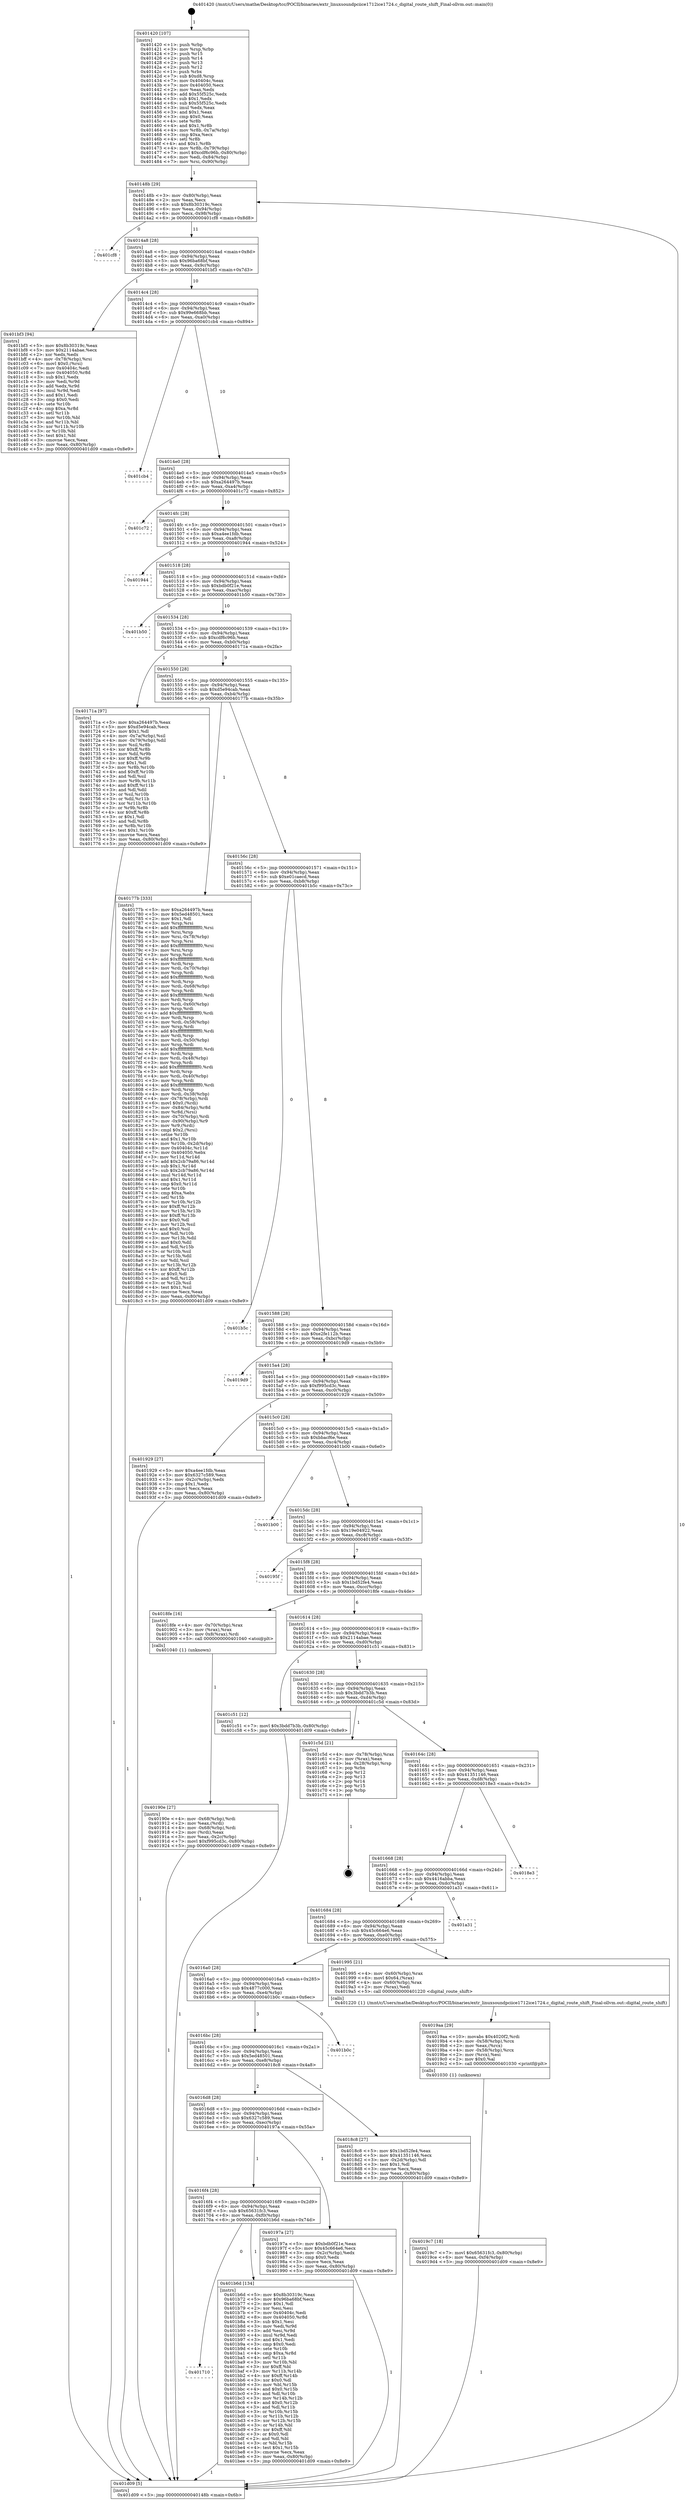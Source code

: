 digraph "0x401420" {
  label = "0x401420 (/mnt/c/Users/mathe/Desktop/tcc/POCII/binaries/extr_linuxsoundpciice1712ice1724.c_digital_route_shift_Final-ollvm.out::main(0))"
  labelloc = "t"
  node[shape=record]

  Entry [label="",width=0.3,height=0.3,shape=circle,fillcolor=black,style=filled]
  "0x40148b" [label="{
     0x40148b [29]\l
     | [instrs]\l
     &nbsp;&nbsp;0x40148b \<+3\>: mov -0x80(%rbp),%eax\l
     &nbsp;&nbsp;0x40148e \<+2\>: mov %eax,%ecx\l
     &nbsp;&nbsp;0x401490 \<+6\>: sub $0x8b30319c,%ecx\l
     &nbsp;&nbsp;0x401496 \<+6\>: mov %eax,-0x94(%rbp)\l
     &nbsp;&nbsp;0x40149c \<+6\>: mov %ecx,-0x98(%rbp)\l
     &nbsp;&nbsp;0x4014a2 \<+6\>: je 0000000000401cf8 \<main+0x8d8\>\l
  }"]
  "0x401cf8" [label="{
     0x401cf8\l
  }", style=dashed]
  "0x4014a8" [label="{
     0x4014a8 [28]\l
     | [instrs]\l
     &nbsp;&nbsp;0x4014a8 \<+5\>: jmp 00000000004014ad \<main+0x8d\>\l
     &nbsp;&nbsp;0x4014ad \<+6\>: mov -0x94(%rbp),%eax\l
     &nbsp;&nbsp;0x4014b3 \<+5\>: sub $0x96ba68bf,%eax\l
     &nbsp;&nbsp;0x4014b8 \<+6\>: mov %eax,-0x9c(%rbp)\l
     &nbsp;&nbsp;0x4014be \<+6\>: je 0000000000401bf3 \<main+0x7d3\>\l
  }"]
  Exit [label="",width=0.3,height=0.3,shape=circle,fillcolor=black,style=filled,peripheries=2]
  "0x401bf3" [label="{
     0x401bf3 [94]\l
     | [instrs]\l
     &nbsp;&nbsp;0x401bf3 \<+5\>: mov $0x8b30319c,%eax\l
     &nbsp;&nbsp;0x401bf8 \<+5\>: mov $0x2114abae,%ecx\l
     &nbsp;&nbsp;0x401bfd \<+2\>: xor %edx,%edx\l
     &nbsp;&nbsp;0x401bff \<+4\>: mov -0x78(%rbp),%rsi\l
     &nbsp;&nbsp;0x401c03 \<+6\>: movl $0x0,(%rsi)\l
     &nbsp;&nbsp;0x401c09 \<+7\>: mov 0x40404c,%edi\l
     &nbsp;&nbsp;0x401c10 \<+8\>: mov 0x404050,%r8d\l
     &nbsp;&nbsp;0x401c18 \<+3\>: sub $0x1,%edx\l
     &nbsp;&nbsp;0x401c1b \<+3\>: mov %edi,%r9d\l
     &nbsp;&nbsp;0x401c1e \<+3\>: add %edx,%r9d\l
     &nbsp;&nbsp;0x401c21 \<+4\>: imul %r9d,%edi\l
     &nbsp;&nbsp;0x401c25 \<+3\>: and $0x1,%edi\l
     &nbsp;&nbsp;0x401c28 \<+3\>: cmp $0x0,%edi\l
     &nbsp;&nbsp;0x401c2b \<+4\>: sete %r10b\l
     &nbsp;&nbsp;0x401c2f \<+4\>: cmp $0xa,%r8d\l
     &nbsp;&nbsp;0x401c33 \<+4\>: setl %r11b\l
     &nbsp;&nbsp;0x401c37 \<+3\>: mov %r10b,%bl\l
     &nbsp;&nbsp;0x401c3a \<+3\>: and %r11b,%bl\l
     &nbsp;&nbsp;0x401c3d \<+3\>: xor %r11b,%r10b\l
     &nbsp;&nbsp;0x401c40 \<+3\>: or %r10b,%bl\l
     &nbsp;&nbsp;0x401c43 \<+3\>: test $0x1,%bl\l
     &nbsp;&nbsp;0x401c46 \<+3\>: cmovne %ecx,%eax\l
     &nbsp;&nbsp;0x401c49 \<+3\>: mov %eax,-0x80(%rbp)\l
     &nbsp;&nbsp;0x401c4c \<+5\>: jmp 0000000000401d09 \<main+0x8e9\>\l
  }"]
  "0x4014c4" [label="{
     0x4014c4 [28]\l
     | [instrs]\l
     &nbsp;&nbsp;0x4014c4 \<+5\>: jmp 00000000004014c9 \<main+0xa9\>\l
     &nbsp;&nbsp;0x4014c9 \<+6\>: mov -0x94(%rbp),%eax\l
     &nbsp;&nbsp;0x4014cf \<+5\>: sub $0x99e668bb,%eax\l
     &nbsp;&nbsp;0x4014d4 \<+6\>: mov %eax,-0xa0(%rbp)\l
     &nbsp;&nbsp;0x4014da \<+6\>: je 0000000000401cb4 \<main+0x894\>\l
  }"]
  "0x401710" [label="{
     0x401710\l
  }", style=dashed]
  "0x401cb4" [label="{
     0x401cb4\l
  }", style=dashed]
  "0x4014e0" [label="{
     0x4014e0 [28]\l
     | [instrs]\l
     &nbsp;&nbsp;0x4014e0 \<+5\>: jmp 00000000004014e5 \<main+0xc5\>\l
     &nbsp;&nbsp;0x4014e5 \<+6\>: mov -0x94(%rbp),%eax\l
     &nbsp;&nbsp;0x4014eb \<+5\>: sub $0xa264497b,%eax\l
     &nbsp;&nbsp;0x4014f0 \<+6\>: mov %eax,-0xa4(%rbp)\l
     &nbsp;&nbsp;0x4014f6 \<+6\>: je 0000000000401c72 \<main+0x852\>\l
  }"]
  "0x401b6d" [label="{
     0x401b6d [134]\l
     | [instrs]\l
     &nbsp;&nbsp;0x401b6d \<+5\>: mov $0x8b30319c,%eax\l
     &nbsp;&nbsp;0x401b72 \<+5\>: mov $0x96ba68bf,%ecx\l
     &nbsp;&nbsp;0x401b77 \<+2\>: mov $0x1,%dl\l
     &nbsp;&nbsp;0x401b79 \<+2\>: xor %esi,%esi\l
     &nbsp;&nbsp;0x401b7b \<+7\>: mov 0x40404c,%edi\l
     &nbsp;&nbsp;0x401b82 \<+8\>: mov 0x404050,%r8d\l
     &nbsp;&nbsp;0x401b8a \<+3\>: sub $0x1,%esi\l
     &nbsp;&nbsp;0x401b8d \<+3\>: mov %edi,%r9d\l
     &nbsp;&nbsp;0x401b90 \<+3\>: add %esi,%r9d\l
     &nbsp;&nbsp;0x401b93 \<+4\>: imul %r9d,%edi\l
     &nbsp;&nbsp;0x401b97 \<+3\>: and $0x1,%edi\l
     &nbsp;&nbsp;0x401b9a \<+3\>: cmp $0x0,%edi\l
     &nbsp;&nbsp;0x401b9d \<+4\>: sete %r10b\l
     &nbsp;&nbsp;0x401ba1 \<+4\>: cmp $0xa,%r8d\l
     &nbsp;&nbsp;0x401ba5 \<+4\>: setl %r11b\l
     &nbsp;&nbsp;0x401ba9 \<+3\>: mov %r10b,%bl\l
     &nbsp;&nbsp;0x401bac \<+3\>: xor $0xff,%bl\l
     &nbsp;&nbsp;0x401baf \<+3\>: mov %r11b,%r14b\l
     &nbsp;&nbsp;0x401bb2 \<+4\>: xor $0xff,%r14b\l
     &nbsp;&nbsp;0x401bb6 \<+3\>: xor $0x0,%dl\l
     &nbsp;&nbsp;0x401bb9 \<+3\>: mov %bl,%r15b\l
     &nbsp;&nbsp;0x401bbc \<+4\>: and $0x0,%r15b\l
     &nbsp;&nbsp;0x401bc0 \<+3\>: and %dl,%r10b\l
     &nbsp;&nbsp;0x401bc3 \<+3\>: mov %r14b,%r12b\l
     &nbsp;&nbsp;0x401bc6 \<+4\>: and $0x0,%r12b\l
     &nbsp;&nbsp;0x401bca \<+3\>: and %dl,%r11b\l
     &nbsp;&nbsp;0x401bcd \<+3\>: or %r10b,%r15b\l
     &nbsp;&nbsp;0x401bd0 \<+3\>: or %r11b,%r12b\l
     &nbsp;&nbsp;0x401bd3 \<+3\>: xor %r12b,%r15b\l
     &nbsp;&nbsp;0x401bd6 \<+3\>: or %r14b,%bl\l
     &nbsp;&nbsp;0x401bd9 \<+3\>: xor $0xff,%bl\l
     &nbsp;&nbsp;0x401bdc \<+3\>: or $0x0,%dl\l
     &nbsp;&nbsp;0x401bdf \<+2\>: and %dl,%bl\l
     &nbsp;&nbsp;0x401be1 \<+3\>: or %bl,%r15b\l
     &nbsp;&nbsp;0x401be4 \<+4\>: test $0x1,%r15b\l
     &nbsp;&nbsp;0x401be8 \<+3\>: cmovne %ecx,%eax\l
     &nbsp;&nbsp;0x401beb \<+3\>: mov %eax,-0x80(%rbp)\l
     &nbsp;&nbsp;0x401bee \<+5\>: jmp 0000000000401d09 \<main+0x8e9\>\l
  }"]
  "0x401c72" [label="{
     0x401c72\l
  }", style=dashed]
  "0x4014fc" [label="{
     0x4014fc [28]\l
     | [instrs]\l
     &nbsp;&nbsp;0x4014fc \<+5\>: jmp 0000000000401501 \<main+0xe1\>\l
     &nbsp;&nbsp;0x401501 \<+6\>: mov -0x94(%rbp),%eax\l
     &nbsp;&nbsp;0x401507 \<+5\>: sub $0xa4ee1fdb,%eax\l
     &nbsp;&nbsp;0x40150c \<+6\>: mov %eax,-0xa8(%rbp)\l
     &nbsp;&nbsp;0x401512 \<+6\>: je 0000000000401944 \<main+0x524\>\l
  }"]
  "0x4019c7" [label="{
     0x4019c7 [18]\l
     | [instrs]\l
     &nbsp;&nbsp;0x4019c7 \<+7\>: movl $0x65631fc3,-0x80(%rbp)\l
     &nbsp;&nbsp;0x4019ce \<+6\>: mov %eax,-0xf4(%rbp)\l
     &nbsp;&nbsp;0x4019d4 \<+5\>: jmp 0000000000401d09 \<main+0x8e9\>\l
  }"]
  "0x401944" [label="{
     0x401944\l
  }", style=dashed]
  "0x401518" [label="{
     0x401518 [28]\l
     | [instrs]\l
     &nbsp;&nbsp;0x401518 \<+5\>: jmp 000000000040151d \<main+0xfd\>\l
     &nbsp;&nbsp;0x40151d \<+6\>: mov -0x94(%rbp),%eax\l
     &nbsp;&nbsp;0x401523 \<+5\>: sub $0xbdb0f21e,%eax\l
     &nbsp;&nbsp;0x401528 \<+6\>: mov %eax,-0xac(%rbp)\l
     &nbsp;&nbsp;0x40152e \<+6\>: je 0000000000401b50 \<main+0x730\>\l
  }"]
  "0x4019aa" [label="{
     0x4019aa [29]\l
     | [instrs]\l
     &nbsp;&nbsp;0x4019aa \<+10\>: movabs $0x4020f2,%rdi\l
     &nbsp;&nbsp;0x4019b4 \<+4\>: mov -0x58(%rbp),%rcx\l
     &nbsp;&nbsp;0x4019b8 \<+2\>: mov %eax,(%rcx)\l
     &nbsp;&nbsp;0x4019ba \<+4\>: mov -0x58(%rbp),%rcx\l
     &nbsp;&nbsp;0x4019be \<+2\>: mov (%rcx),%esi\l
     &nbsp;&nbsp;0x4019c0 \<+2\>: mov $0x0,%al\l
     &nbsp;&nbsp;0x4019c2 \<+5\>: call 0000000000401030 \<printf@plt\>\l
     | [calls]\l
     &nbsp;&nbsp;0x401030 \{1\} (unknown)\l
  }"]
  "0x401b50" [label="{
     0x401b50\l
  }", style=dashed]
  "0x401534" [label="{
     0x401534 [28]\l
     | [instrs]\l
     &nbsp;&nbsp;0x401534 \<+5\>: jmp 0000000000401539 \<main+0x119\>\l
     &nbsp;&nbsp;0x401539 \<+6\>: mov -0x94(%rbp),%eax\l
     &nbsp;&nbsp;0x40153f \<+5\>: sub $0xcdf6c96b,%eax\l
     &nbsp;&nbsp;0x401544 \<+6\>: mov %eax,-0xb0(%rbp)\l
     &nbsp;&nbsp;0x40154a \<+6\>: je 000000000040171a \<main+0x2fa\>\l
  }"]
  "0x4016f4" [label="{
     0x4016f4 [28]\l
     | [instrs]\l
     &nbsp;&nbsp;0x4016f4 \<+5\>: jmp 00000000004016f9 \<main+0x2d9\>\l
     &nbsp;&nbsp;0x4016f9 \<+6\>: mov -0x94(%rbp),%eax\l
     &nbsp;&nbsp;0x4016ff \<+5\>: sub $0x65631fc3,%eax\l
     &nbsp;&nbsp;0x401704 \<+6\>: mov %eax,-0xf0(%rbp)\l
     &nbsp;&nbsp;0x40170a \<+6\>: je 0000000000401b6d \<main+0x74d\>\l
  }"]
  "0x40171a" [label="{
     0x40171a [97]\l
     | [instrs]\l
     &nbsp;&nbsp;0x40171a \<+5\>: mov $0xa264497b,%eax\l
     &nbsp;&nbsp;0x40171f \<+5\>: mov $0xd5e94cab,%ecx\l
     &nbsp;&nbsp;0x401724 \<+2\>: mov $0x1,%dl\l
     &nbsp;&nbsp;0x401726 \<+4\>: mov -0x7a(%rbp),%sil\l
     &nbsp;&nbsp;0x40172a \<+4\>: mov -0x79(%rbp),%dil\l
     &nbsp;&nbsp;0x40172e \<+3\>: mov %sil,%r8b\l
     &nbsp;&nbsp;0x401731 \<+4\>: xor $0xff,%r8b\l
     &nbsp;&nbsp;0x401735 \<+3\>: mov %dil,%r9b\l
     &nbsp;&nbsp;0x401738 \<+4\>: xor $0xff,%r9b\l
     &nbsp;&nbsp;0x40173c \<+3\>: xor $0x1,%dl\l
     &nbsp;&nbsp;0x40173f \<+3\>: mov %r8b,%r10b\l
     &nbsp;&nbsp;0x401742 \<+4\>: and $0xff,%r10b\l
     &nbsp;&nbsp;0x401746 \<+3\>: and %dl,%sil\l
     &nbsp;&nbsp;0x401749 \<+3\>: mov %r9b,%r11b\l
     &nbsp;&nbsp;0x40174c \<+4\>: and $0xff,%r11b\l
     &nbsp;&nbsp;0x401750 \<+3\>: and %dl,%dil\l
     &nbsp;&nbsp;0x401753 \<+3\>: or %sil,%r10b\l
     &nbsp;&nbsp;0x401756 \<+3\>: or %dil,%r11b\l
     &nbsp;&nbsp;0x401759 \<+3\>: xor %r11b,%r10b\l
     &nbsp;&nbsp;0x40175c \<+3\>: or %r9b,%r8b\l
     &nbsp;&nbsp;0x40175f \<+4\>: xor $0xff,%r8b\l
     &nbsp;&nbsp;0x401763 \<+3\>: or $0x1,%dl\l
     &nbsp;&nbsp;0x401766 \<+3\>: and %dl,%r8b\l
     &nbsp;&nbsp;0x401769 \<+3\>: or %r8b,%r10b\l
     &nbsp;&nbsp;0x40176c \<+4\>: test $0x1,%r10b\l
     &nbsp;&nbsp;0x401770 \<+3\>: cmovne %ecx,%eax\l
     &nbsp;&nbsp;0x401773 \<+3\>: mov %eax,-0x80(%rbp)\l
     &nbsp;&nbsp;0x401776 \<+5\>: jmp 0000000000401d09 \<main+0x8e9\>\l
  }"]
  "0x401550" [label="{
     0x401550 [28]\l
     | [instrs]\l
     &nbsp;&nbsp;0x401550 \<+5\>: jmp 0000000000401555 \<main+0x135\>\l
     &nbsp;&nbsp;0x401555 \<+6\>: mov -0x94(%rbp),%eax\l
     &nbsp;&nbsp;0x40155b \<+5\>: sub $0xd5e94cab,%eax\l
     &nbsp;&nbsp;0x401560 \<+6\>: mov %eax,-0xb4(%rbp)\l
     &nbsp;&nbsp;0x401566 \<+6\>: je 000000000040177b \<main+0x35b\>\l
  }"]
  "0x401d09" [label="{
     0x401d09 [5]\l
     | [instrs]\l
     &nbsp;&nbsp;0x401d09 \<+5\>: jmp 000000000040148b \<main+0x6b\>\l
  }"]
  "0x401420" [label="{
     0x401420 [107]\l
     | [instrs]\l
     &nbsp;&nbsp;0x401420 \<+1\>: push %rbp\l
     &nbsp;&nbsp;0x401421 \<+3\>: mov %rsp,%rbp\l
     &nbsp;&nbsp;0x401424 \<+2\>: push %r15\l
     &nbsp;&nbsp;0x401426 \<+2\>: push %r14\l
     &nbsp;&nbsp;0x401428 \<+2\>: push %r13\l
     &nbsp;&nbsp;0x40142a \<+2\>: push %r12\l
     &nbsp;&nbsp;0x40142c \<+1\>: push %rbx\l
     &nbsp;&nbsp;0x40142d \<+7\>: sub $0xd8,%rsp\l
     &nbsp;&nbsp;0x401434 \<+7\>: mov 0x40404c,%eax\l
     &nbsp;&nbsp;0x40143b \<+7\>: mov 0x404050,%ecx\l
     &nbsp;&nbsp;0x401442 \<+2\>: mov %eax,%edx\l
     &nbsp;&nbsp;0x401444 \<+6\>: add $0x55f525c,%edx\l
     &nbsp;&nbsp;0x40144a \<+3\>: sub $0x1,%edx\l
     &nbsp;&nbsp;0x40144d \<+6\>: sub $0x55f525c,%edx\l
     &nbsp;&nbsp;0x401453 \<+3\>: imul %edx,%eax\l
     &nbsp;&nbsp;0x401456 \<+3\>: and $0x1,%eax\l
     &nbsp;&nbsp;0x401459 \<+3\>: cmp $0x0,%eax\l
     &nbsp;&nbsp;0x40145c \<+4\>: sete %r8b\l
     &nbsp;&nbsp;0x401460 \<+4\>: and $0x1,%r8b\l
     &nbsp;&nbsp;0x401464 \<+4\>: mov %r8b,-0x7a(%rbp)\l
     &nbsp;&nbsp;0x401468 \<+3\>: cmp $0xa,%ecx\l
     &nbsp;&nbsp;0x40146b \<+4\>: setl %r8b\l
     &nbsp;&nbsp;0x40146f \<+4\>: and $0x1,%r8b\l
     &nbsp;&nbsp;0x401473 \<+4\>: mov %r8b,-0x79(%rbp)\l
     &nbsp;&nbsp;0x401477 \<+7\>: movl $0xcdf6c96b,-0x80(%rbp)\l
     &nbsp;&nbsp;0x40147e \<+6\>: mov %edi,-0x84(%rbp)\l
     &nbsp;&nbsp;0x401484 \<+7\>: mov %rsi,-0x90(%rbp)\l
  }"]
  "0x40197a" [label="{
     0x40197a [27]\l
     | [instrs]\l
     &nbsp;&nbsp;0x40197a \<+5\>: mov $0xbdb0f21e,%eax\l
     &nbsp;&nbsp;0x40197f \<+5\>: mov $0x45c664e6,%ecx\l
     &nbsp;&nbsp;0x401984 \<+3\>: mov -0x2c(%rbp),%edx\l
     &nbsp;&nbsp;0x401987 \<+3\>: cmp $0x0,%edx\l
     &nbsp;&nbsp;0x40198a \<+3\>: cmove %ecx,%eax\l
     &nbsp;&nbsp;0x40198d \<+3\>: mov %eax,-0x80(%rbp)\l
     &nbsp;&nbsp;0x401990 \<+5\>: jmp 0000000000401d09 \<main+0x8e9\>\l
  }"]
  "0x40177b" [label="{
     0x40177b [333]\l
     | [instrs]\l
     &nbsp;&nbsp;0x40177b \<+5\>: mov $0xa264497b,%eax\l
     &nbsp;&nbsp;0x401780 \<+5\>: mov $0x5ed48501,%ecx\l
     &nbsp;&nbsp;0x401785 \<+2\>: mov $0x1,%dl\l
     &nbsp;&nbsp;0x401787 \<+3\>: mov %rsp,%rsi\l
     &nbsp;&nbsp;0x40178a \<+4\>: add $0xfffffffffffffff0,%rsi\l
     &nbsp;&nbsp;0x40178e \<+3\>: mov %rsi,%rsp\l
     &nbsp;&nbsp;0x401791 \<+4\>: mov %rsi,-0x78(%rbp)\l
     &nbsp;&nbsp;0x401795 \<+3\>: mov %rsp,%rsi\l
     &nbsp;&nbsp;0x401798 \<+4\>: add $0xfffffffffffffff0,%rsi\l
     &nbsp;&nbsp;0x40179c \<+3\>: mov %rsi,%rsp\l
     &nbsp;&nbsp;0x40179f \<+3\>: mov %rsp,%rdi\l
     &nbsp;&nbsp;0x4017a2 \<+4\>: add $0xfffffffffffffff0,%rdi\l
     &nbsp;&nbsp;0x4017a6 \<+3\>: mov %rdi,%rsp\l
     &nbsp;&nbsp;0x4017a9 \<+4\>: mov %rdi,-0x70(%rbp)\l
     &nbsp;&nbsp;0x4017ad \<+3\>: mov %rsp,%rdi\l
     &nbsp;&nbsp;0x4017b0 \<+4\>: add $0xfffffffffffffff0,%rdi\l
     &nbsp;&nbsp;0x4017b4 \<+3\>: mov %rdi,%rsp\l
     &nbsp;&nbsp;0x4017b7 \<+4\>: mov %rdi,-0x68(%rbp)\l
     &nbsp;&nbsp;0x4017bb \<+3\>: mov %rsp,%rdi\l
     &nbsp;&nbsp;0x4017be \<+4\>: add $0xfffffffffffffff0,%rdi\l
     &nbsp;&nbsp;0x4017c2 \<+3\>: mov %rdi,%rsp\l
     &nbsp;&nbsp;0x4017c5 \<+4\>: mov %rdi,-0x60(%rbp)\l
     &nbsp;&nbsp;0x4017c9 \<+3\>: mov %rsp,%rdi\l
     &nbsp;&nbsp;0x4017cc \<+4\>: add $0xfffffffffffffff0,%rdi\l
     &nbsp;&nbsp;0x4017d0 \<+3\>: mov %rdi,%rsp\l
     &nbsp;&nbsp;0x4017d3 \<+4\>: mov %rdi,-0x58(%rbp)\l
     &nbsp;&nbsp;0x4017d7 \<+3\>: mov %rsp,%rdi\l
     &nbsp;&nbsp;0x4017da \<+4\>: add $0xfffffffffffffff0,%rdi\l
     &nbsp;&nbsp;0x4017de \<+3\>: mov %rdi,%rsp\l
     &nbsp;&nbsp;0x4017e1 \<+4\>: mov %rdi,-0x50(%rbp)\l
     &nbsp;&nbsp;0x4017e5 \<+3\>: mov %rsp,%rdi\l
     &nbsp;&nbsp;0x4017e8 \<+4\>: add $0xfffffffffffffff0,%rdi\l
     &nbsp;&nbsp;0x4017ec \<+3\>: mov %rdi,%rsp\l
     &nbsp;&nbsp;0x4017ef \<+4\>: mov %rdi,-0x48(%rbp)\l
     &nbsp;&nbsp;0x4017f3 \<+3\>: mov %rsp,%rdi\l
     &nbsp;&nbsp;0x4017f6 \<+4\>: add $0xfffffffffffffff0,%rdi\l
     &nbsp;&nbsp;0x4017fa \<+3\>: mov %rdi,%rsp\l
     &nbsp;&nbsp;0x4017fd \<+4\>: mov %rdi,-0x40(%rbp)\l
     &nbsp;&nbsp;0x401801 \<+3\>: mov %rsp,%rdi\l
     &nbsp;&nbsp;0x401804 \<+4\>: add $0xfffffffffffffff0,%rdi\l
     &nbsp;&nbsp;0x401808 \<+3\>: mov %rdi,%rsp\l
     &nbsp;&nbsp;0x40180b \<+4\>: mov %rdi,-0x38(%rbp)\l
     &nbsp;&nbsp;0x40180f \<+4\>: mov -0x78(%rbp),%rdi\l
     &nbsp;&nbsp;0x401813 \<+6\>: movl $0x0,(%rdi)\l
     &nbsp;&nbsp;0x401819 \<+7\>: mov -0x84(%rbp),%r8d\l
     &nbsp;&nbsp;0x401820 \<+3\>: mov %r8d,(%rsi)\l
     &nbsp;&nbsp;0x401823 \<+4\>: mov -0x70(%rbp),%rdi\l
     &nbsp;&nbsp;0x401827 \<+7\>: mov -0x90(%rbp),%r9\l
     &nbsp;&nbsp;0x40182e \<+3\>: mov %r9,(%rdi)\l
     &nbsp;&nbsp;0x401831 \<+3\>: cmpl $0x2,(%rsi)\l
     &nbsp;&nbsp;0x401834 \<+4\>: setne %r10b\l
     &nbsp;&nbsp;0x401838 \<+4\>: and $0x1,%r10b\l
     &nbsp;&nbsp;0x40183c \<+4\>: mov %r10b,-0x2d(%rbp)\l
     &nbsp;&nbsp;0x401840 \<+8\>: mov 0x40404c,%r11d\l
     &nbsp;&nbsp;0x401848 \<+7\>: mov 0x404050,%ebx\l
     &nbsp;&nbsp;0x40184f \<+3\>: mov %r11d,%r14d\l
     &nbsp;&nbsp;0x401852 \<+7\>: add $0x2cb79a86,%r14d\l
     &nbsp;&nbsp;0x401859 \<+4\>: sub $0x1,%r14d\l
     &nbsp;&nbsp;0x40185d \<+7\>: sub $0x2cb79a86,%r14d\l
     &nbsp;&nbsp;0x401864 \<+4\>: imul %r14d,%r11d\l
     &nbsp;&nbsp;0x401868 \<+4\>: and $0x1,%r11d\l
     &nbsp;&nbsp;0x40186c \<+4\>: cmp $0x0,%r11d\l
     &nbsp;&nbsp;0x401870 \<+4\>: sete %r10b\l
     &nbsp;&nbsp;0x401874 \<+3\>: cmp $0xa,%ebx\l
     &nbsp;&nbsp;0x401877 \<+4\>: setl %r15b\l
     &nbsp;&nbsp;0x40187b \<+3\>: mov %r10b,%r12b\l
     &nbsp;&nbsp;0x40187e \<+4\>: xor $0xff,%r12b\l
     &nbsp;&nbsp;0x401882 \<+3\>: mov %r15b,%r13b\l
     &nbsp;&nbsp;0x401885 \<+4\>: xor $0xff,%r13b\l
     &nbsp;&nbsp;0x401889 \<+3\>: xor $0x0,%dl\l
     &nbsp;&nbsp;0x40188c \<+3\>: mov %r12b,%sil\l
     &nbsp;&nbsp;0x40188f \<+4\>: and $0x0,%sil\l
     &nbsp;&nbsp;0x401893 \<+3\>: and %dl,%r10b\l
     &nbsp;&nbsp;0x401896 \<+3\>: mov %r13b,%dil\l
     &nbsp;&nbsp;0x401899 \<+4\>: and $0x0,%dil\l
     &nbsp;&nbsp;0x40189d \<+3\>: and %dl,%r15b\l
     &nbsp;&nbsp;0x4018a0 \<+3\>: or %r10b,%sil\l
     &nbsp;&nbsp;0x4018a3 \<+3\>: or %r15b,%dil\l
     &nbsp;&nbsp;0x4018a6 \<+3\>: xor %dil,%sil\l
     &nbsp;&nbsp;0x4018a9 \<+3\>: or %r13b,%r12b\l
     &nbsp;&nbsp;0x4018ac \<+4\>: xor $0xff,%r12b\l
     &nbsp;&nbsp;0x4018b0 \<+3\>: or $0x0,%dl\l
     &nbsp;&nbsp;0x4018b3 \<+3\>: and %dl,%r12b\l
     &nbsp;&nbsp;0x4018b6 \<+3\>: or %r12b,%sil\l
     &nbsp;&nbsp;0x4018b9 \<+4\>: test $0x1,%sil\l
     &nbsp;&nbsp;0x4018bd \<+3\>: cmovne %ecx,%eax\l
     &nbsp;&nbsp;0x4018c0 \<+3\>: mov %eax,-0x80(%rbp)\l
     &nbsp;&nbsp;0x4018c3 \<+5\>: jmp 0000000000401d09 \<main+0x8e9\>\l
  }"]
  "0x40156c" [label="{
     0x40156c [28]\l
     | [instrs]\l
     &nbsp;&nbsp;0x40156c \<+5\>: jmp 0000000000401571 \<main+0x151\>\l
     &nbsp;&nbsp;0x401571 \<+6\>: mov -0x94(%rbp),%eax\l
     &nbsp;&nbsp;0x401577 \<+5\>: sub $0xe01caecd,%eax\l
     &nbsp;&nbsp;0x40157c \<+6\>: mov %eax,-0xb8(%rbp)\l
     &nbsp;&nbsp;0x401582 \<+6\>: je 0000000000401b5c \<main+0x73c\>\l
  }"]
  "0x40190e" [label="{
     0x40190e [27]\l
     | [instrs]\l
     &nbsp;&nbsp;0x40190e \<+4\>: mov -0x68(%rbp),%rdi\l
     &nbsp;&nbsp;0x401912 \<+2\>: mov %eax,(%rdi)\l
     &nbsp;&nbsp;0x401914 \<+4\>: mov -0x68(%rbp),%rdi\l
     &nbsp;&nbsp;0x401918 \<+2\>: mov (%rdi),%eax\l
     &nbsp;&nbsp;0x40191a \<+3\>: mov %eax,-0x2c(%rbp)\l
     &nbsp;&nbsp;0x40191d \<+7\>: movl $0xf995cd3c,-0x80(%rbp)\l
     &nbsp;&nbsp;0x401924 \<+5\>: jmp 0000000000401d09 \<main+0x8e9\>\l
  }"]
  "0x4016d8" [label="{
     0x4016d8 [28]\l
     | [instrs]\l
     &nbsp;&nbsp;0x4016d8 \<+5\>: jmp 00000000004016dd \<main+0x2bd\>\l
     &nbsp;&nbsp;0x4016dd \<+6\>: mov -0x94(%rbp),%eax\l
     &nbsp;&nbsp;0x4016e3 \<+5\>: sub $0x6327c589,%eax\l
     &nbsp;&nbsp;0x4016e8 \<+6\>: mov %eax,-0xec(%rbp)\l
     &nbsp;&nbsp;0x4016ee \<+6\>: je 000000000040197a \<main+0x55a\>\l
  }"]
  "0x401b5c" [label="{
     0x401b5c\l
  }", style=dashed]
  "0x401588" [label="{
     0x401588 [28]\l
     | [instrs]\l
     &nbsp;&nbsp;0x401588 \<+5\>: jmp 000000000040158d \<main+0x16d\>\l
     &nbsp;&nbsp;0x40158d \<+6\>: mov -0x94(%rbp),%eax\l
     &nbsp;&nbsp;0x401593 \<+5\>: sub $0xe2fe112b,%eax\l
     &nbsp;&nbsp;0x401598 \<+6\>: mov %eax,-0xbc(%rbp)\l
     &nbsp;&nbsp;0x40159e \<+6\>: je 00000000004019d9 \<main+0x5b9\>\l
  }"]
  "0x4018c8" [label="{
     0x4018c8 [27]\l
     | [instrs]\l
     &nbsp;&nbsp;0x4018c8 \<+5\>: mov $0x1bd52fe4,%eax\l
     &nbsp;&nbsp;0x4018cd \<+5\>: mov $0x41351146,%ecx\l
     &nbsp;&nbsp;0x4018d2 \<+3\>: mov -0x2d(%rbp),%dl\l
     &nbsp;&nbsp;0x4018d5 \<+3\>: test $0x1,%dl\l
     &nbsp;&nbsp;0x4018d8 \<+3\>: cmovne %ecx,%eax\l
     &nbsp;&nbsp;0x4018db \<+3\>: mov %eax,-0x80(%rbp)\l
     &nbsp;&nbsp;0x4018de \<+5\>: jmp 0000000000401d09 \<main+0x8e9\>\l
  }"]
  "0x4019d9" [label="{
     0x4019d9\l
  }", style=dashed]
  "0x4015a4" [label="{
     0x4015a4 [28]\l
     | [instrs]\l
     &nbsp;&nbsp;0x4015a4 \<+5\>: jmp 00000000004015a9 \<main+0x189\>\l
     &nbsp;&nbsp;0x4015a9 \<+6\>: mov -0x94(%rbp),%eax\l
     &nbsp;&nbsp;0x4015af \<+5\>: sub $0xf995cd3c,%eax\l
     &nbsp;&nbsp;0x4015b4 \<+6\>: mov %eax,-0xc0(%rbp)\l
     &nbsp;&nbsp;0x4015ba \<+6\>: je 0000000000401929 \<main+0x509\>\l
  }"]
  "0x4016bc" [label="{
     0x4016bc [28]\l
     | [instrs]\l
     &nbsp;&nbsp;0x4016bc \<+5\>: jmp 00000000004016c1 \<main+0x2a1\>\l
     &nbsp;&nbsp;0x4016c1 \<+6\>: mov -0x94(%rbp),%eax\l
     &nbsp;&nbsp;0x4016c7 \<+5\>: sub $0x5ed48501,%eax\l
     &nbsp;&nbsp;0x4016cc \<+6\>: mov %eax,-0xe8(%rbp)\l
     &nbsp;&nbsp;0x4016d2 \<+6\>: je 00000000004018c8 \<main+0x4a8\>\l
  }"]
  "0x401929" [label="{
     0x401929 [27]\l
     | [instrs]\l
     &nbsp;&nbsp;0x401929 \<+5\>: mov $0xa4ee1fdb,%eax\l
     &nbsp;&nbsp;0x40192e \<+5\>: mov $0x6327c589,%ecx\l
     &nbsp;&nbsp;0x401933 \<+3\>: mov -0x2c(%rbp),%edx\l
     &nbsp;&nbsp;0x401936 \<+3\>: cmp $0x1,%edx\l
     &nbsp;&nbsp;0x401939 \<+3\>: cmovl %ecx,%eax\l
     &nbsp;&nbsp;0x40193c \<+3\>: mov %eax,-0x80(%rbp)\l
     &nbsp;&nbsp;0x40193f \<+5\>: jmp 0000000000401d09 \<main+0x8e9\>\l
  }"]
  "0x4015c0" [label="{
     0x4015c0 [28]\l
     | [instrs]\l
     &nbsp;&nbsp;0x4015c0 \<+5\>: jmp 00000000004015c5 \<main+0x1a5\>\l
     &nbsp;&nbsp;0x4015c5 \<+6\>: mov -0x94(%rbp),%eax\l
     &nbsp;&nbsp;0x4015cb \<+5\>: sub $0xbbacf6e,%eax\l
     &nbsp;&nbsp;0x4015d0 \<+6\>: mov %eax,-0xc4(%rbp)\l
     &nbsp;&nbsp;0x4015d6 \<+6\>: je 0000000000401b00 \<main+0x6e0\>\l
  }"]
  "0x401b0c" [label="{
     0x401b0c\l
  }", style=dashed]
  "0x401b00" [label="{
     0x401b00\l
  }", style=dashed]
  "0x4015dc" [label="{
     0x4015dc [28]\l
     | [instrs]\l
     &nbsp;&nbsp;0x4015dc \<+5\>: jmp 00000000004015e1 \<main+0x1c1\>\l
     &nbsp;&nbsp;0x4015e1 \<+6\>: mov -0x94(%rbp),%eax\l
     &nbsp;&nbsp;0x4015e7 \<+5\>: sub $0x19e04922,%eax\l
     &nbsp;&nbsp;0x4015ec \<+6\>: mov %eax,-0xc8(%rbp)\l
     &nbsp;&nbsp;0x4015f2 \<+6\>: je 000000000040195f \<main+0x53f\>\l
  }"]
  "0x4016a0" [label="{
     0x4016a0 [28]\l
     | [instrs]\l
     &nbsp;&nbsp;0x4016a0 \<+5\>: jmp 00000000004016a5 \<main+0x285\>\l
     &nbsp;&nbsp;0x4016a5 \<+6\>: mov -0x94(%rbp),%eax\l
     &nbsp;&nbsp;0x4016ab \<+5\>: sub $0x4877c000,%eax\l
     &nbsp;&nbsp;0x4016b0 \<+6\>: mov %eax,-0xe4(%rbp)\l
     &nbsp;&nbsp;0x4016b6 \<+6\>: je 0000000000401b0c \<main+0x6ec\>\l
  }"]
  "0x40195f" [label="{
     0x40195f\l
  }", style=dashed]
  "0x4015f8" [label="{
     0x4015f8 [28]\l
     | [instrs]\l
     &nbsp;&nbsp;0x4015f8 \<+5\>: jmp 00000000004015fd \<main+0x1dd\>\l
     &nbsp;&nbsp;0x4015fd \<+6\>: mov -0x94(%rbp),%eax\l
     &nbsp;&nbsp;0x401603 \<+5\>: sub $0x1bd52fe4,%eax\l
     &nbsp;&nbsp;0x401608 \<+6\>: mov %eax,-0xcc(%rbp)\l
     &nbsp;&nbsp;0x40160e \<+6\>: je 00000000004018fe \<main+0x4de\>\l
  }"]
  "0x401995" [label="{
     0x401995 [21]\l
     | [instrs]\l
     &nbsp;&nbsp;0x401995 \<+4\>: mov -0x60(%rbp),%rax\l
     &nbsp;&nbsp;0x401999 \<+6\>: movl $0x64,(%rax)\l
     &nbsp;&nbsp;0x40199f \<+4\>: mov -0x60(%rbp),%rax\l
     &nbsp;&nbsp;0x4019a3 \<+2\>: mov (%rax),%edi\l
     &nbsp;&nbsp;0x4019a5 \<+5\>: call 0000000000401220 \<digital_route_shift\>\l
     | [calls]\l
     &nbsp;&nbsp;0x401220 \{1\} (/mnt/c/Users/mathe/Desktop/tcc/POCII/binaries/extr_linuxsoundpciice1712ice1724.c_digital_route_shift_Final-ollvm.out::digital_route_shift)\l
  }"]
  "0x4018fe" [label="{
     0x4018fe [16]\l
     | [instrs]\l
     &nbsp;&nbsp;0x4018fe \<+4\>: mov -0x70(%rbp),%rax\l
     &nbsp;&nbsp;0x401902 \<+3\>: mov (%rax),%rax\l
     &nbsp;&nbsp;0x401905 \<+4\>: mov 0x8(%rax),%rdi\l
     &nbsp;&nbsp;0x401909 \<+5\>: call 0000000000401040 \<atoi@plt\>\l
     | [calls]\l
     &nbsp;&nbsp;0x401040 \{1\} (unknown)\l
  }"]
  "0x401614" [label="{
     0x401614 [28]\l
     | [instrs]\l
     &nbsp;&nbsp;0x401614 \<+5\>: jmp 0000000000401619 \<main+0x1f9\>\l
     &nbsp;&nbsp;0x401619 \<+6\>: mov -0x94(%rbp),%eax\l
     &nbsp;&nbsp;0x40161f \<+5\>: sub $0x2114abae,%eax\l
     &nbsp;&nbsp;0x401624 \<+6\>: mov %eax,-0xd0(%rbp)\l
     &nbsp;&nbsp;0x40162a \<+6\>: je 0000000000401c51 \<main+0x831\>\l
  }"]
  "0x401684" [label="{
     0x401684 [28]\l
     | [instrs]\l
     &nbsp;&nbsp;0x401684 \<+5\>: jmp 0000000000401689 \<main+0x269\>\l
     &nbsp;&nbsp;0x401689 \<+6\>: mov -0x94(%rbp),%eax\l
     &nbsp;&nbsp;0x40168f \<+5\>: sub $0x45c664e6,%eax\l
     &nbsp;&nbsp;0x401694 \<+6\>: mov %eax,-0xe0(%rbp)\l
     &nbsp;&nbsp;0x40169a \<+6\>: je 0000000000401995 \<main+0x575\>\l
  }"]
  "0x401c51" [label="{
     0x401c51 [12]\l
     | [instrs]\l
     &nbsp;&nbsp;0x401c51 \<+7\>: movl $0x3bdd7b3b,-0x80(%rbp)\l
     &nbsp;&nbsp;0x401c58 \<+5\>: jmp 0000000000401d09 \<main+0x8e9\>\l
  }"]
  "0x401630" [label="{
     0x401630 [28]\l
     | [instrs]\l
     &nbsp;&nbsp;0x401630 \<+5\>: jmp 0000000000401635 \<main+0x215\>\l
     &nbsp;&nbsp;0x401635 \<+6\>: mov -0x94(%rbp),%eax\l
     &nbsp;&nbsp;0x40163b \<+5\>: sub $0x3bdd7b3b,%eax\l
     &nbsp;&nbsp;0x401640 \<+6\>: mov %eax,-0xd4(%rbp)\l
     &nbsp;&nbsp;0x401646 \<+6\>: je 0000000000401c5d \<main+0x83d\>\l
  }"]
  "0x401a31" [label="{
     0x401a31\l
  }", style=dashed]
  "0x401c5d" [label="{
     0x401c5d [21]\l
     | [instrs]\l
     &nbsp;&nbsp;0x401c5d \<+4\>: mov -0x78(%rbp),%rax\l
     &nbsp;&nbsp;0x401c61 \<+2\>: mov (%rax),%eax\l
     &nbsp;&nbsp;0x401c63 \<+4\>: lea -0x28(%rbp),%rsp\l
     &nbsp;&nbsp;0x401c67 \<+1\>: pop %rbx\l
     &nbsp;&nbsp;0x401c68 \<+2\>: pop %r12\l
     &nbsp;&nbsp;0x401c6a \<+2\>: pop %r13\l
     &nbsp;&nbsp;0x401c6c \<+2\>: pop %r14\l
     &nbsp;&nbsp;0x401c6e \<+2\>: pop %r15\l
     &nbsp;&nbsp;0x401c70 \<+1\>: pop %rbp\l
     &nbsp;&nbsp;0x401c71 \<+1\>: ret\l
  }"]
  "0x40164c" [label="{
     0x40164c [28]\l
     | [instrs]\l
     &nbsp;&nbsp;0x40164c \<+5\>: jmp 0000000000401651 \<main+0x231\>\l
     &nbsp;&nbsp;0x401651 \<+6\>: mov -0x94(%rbp),%eax\l
     &nbsp;&nbsp;0x401657 \<+5\>: sub $0x41351146,%eax\l
     &nbsp;&nbsp;0x40165c \<+6\>: mov %eax,-0xd8(%rbp)\l
     &nbsp;&nbsp;0x401662 \<+6\>: je 00000000004018e3 \<main+0x4c3\>\l
  }"]
  "0x401668" [label="{
     0x401668 [28]\l
     | [instrs]\l
     &nbsp;&nbsp;0x401668 \<+5\>: jmp 000000000040166d \<main+0x24d\>\l
     &nbsp;&nbsp;0x40166d \<+6\>: mov -0x94(%rbp),%eax\l
     &nbsp;&nbsp;0x401673 \<+5\>: sub $0x4416abba,%eax\l
     &nbsp;&nbsp;0x401678 \<+6\>: mov %eax,-0xdc(%rbp)\l
     &nbsp;&nbsp;0x40167e \<+6\>: je 0000000000401a31 \<main+0x611\>\l
  }"]
  "0x4018e3" [label="{
     0x4018e3\l
  }", style=dashed]
  Entry -> "0x401420" [label=" 1"]
  "0x40148b" -> "0x401cf8" [label=" 0"]
  "0x40148b" -> "0x4014a8" [label=" 11"]
  "0x401c5d" -> Exit [label=" 1"]
  "0x4014a8" -> "0x401bf3" [label=" 1"]
  "0x4014a8" -> "0x4014c4" [label=" 10"]
  "0x401c51" -> "0x401d09" [label=" 1"]
  "0x4014c4" -> "0x401cb4" [label=" 0"]
  "0x4014c4" -> "0x4014e0" [label=" 10"]
  "0x401bf3" -> "0x401d09" [label=" 1"]
  "0x4014e0" -> "0x401c72" [label=" 0"]
  "0x4014e0" -> "0x4014fc" [label=" 10"]
  "0x401b6d" -> "0x401d09" [label=" 1"]
  "0x4014fc" -> "0x401944" [label=" 0"]
  "0x4014fc" -> "0x401518" [label=" 10"]
  "0x4016f4" -> "0x401b6d" [label=" 1"]
  "0x401518" -> "0x401b50" [label=" 0"]
  "0x401518" -> "0x401534" [label=" 10"]
  "0x4016f4" -> "0x401710" [label=" 0"]
  "0x401534" -> "0x40171a" [label=" 1"]
  "0x401534" -> "0x401550" [label=" 9"]
  "0x40171a" -> "0x401d09" [label=" 1"]
  "0x401420" -> "0x40148b" [label=" 1"]
  "0x401d09" -> "0x40148b" [label=" 10"]
  "0x4019c7" -> "0x401d09" [label=" 1"]
  "0x401550" -> "0x40177b" [label=" 1"]
  "0x401550" -> "0x40156c" [label=" 8"]
  "0x4019aa" -> "0x4019c7" [label=" 1"]
  "0x40177b" -> "0x401d09" [label=" 1"]
  "0x40197a" -> "0x401d09" [label=" 1"]
  "0x40156c" -> "0x401b5c" [label=" 0"]
  "0x40156c" -> "0x401588" [label=" 8"]
  "0x4016d8" -> "0x4016f4" [label=" 1"]
  "0x401588" -> "0x4019d9" [label=" 0"]
  "0x401588" -> "0x4015a4" [label=" 8"]
  "0x4016d8" -> "0x40197a" [label=" 1"]
  "0x4015a4" -> "0x401929" [label=" 1"]
  "0x4015a4" -> "0x4015c0" [label=" 7"]
  "0x401929" -> "0x401d09" [label=" 1"]
  "0x4015c0" -> "0x401b00" [label=" 0"]
  "0x4015c0" -> "0x4015dc" [label=" 7"]
  "0x40190e" -> "0x401d09" [label=" 1"]
  "0x4015dc" -> "0x40195f" [label=" 0"]
  "0x4015dc" -> "0x4015f8" [label=" 7"]
  "0x4018c8" -> "0x401d09" [label=" 1"]
  "0x4015f8" -> "0x4018fe" [label=" 1"]
  "0x4015f8" -> "0x401614" [label=" 6"]
  "0x4016bc" -> "0x4016d8" [label=" 2"]
  "0x401614" -> "0x401c51" [label=" 1"]
  "0x401614" -> "0x401630" [label=" 5"]
  "0x401995" -> "0x4019aa" [label=" 1"]
  "0x401630" -> "0x401c5d" [label=" 1"]
  "0x401630" -> "0x40164c" [label=" 4"]
  "0x4016a0" -> "0x4016bc" [label=" 3"]
  "0x40164c" -> "0x4018e3" [label=" 0"]
  "0x40164c" -> "0x401668" [label=" 4"]
  "0x4016a0" -> "0x401b0c" [label=" 0"]
  "0x401668" -> "0x401a31" [label=" 0"]
  "0x401668" -> "0x401684" [label=" 4"]
  "0x4016bc" -> "0x4018c8" [label=" 1"]
  "0x401684" -> "0x401995" [label=" 1"]
  "0x401684" -> "0x4016a0" [label=" 3"]
  "0x4018fe" -> "0x40190e" [label=" 1"]
}
